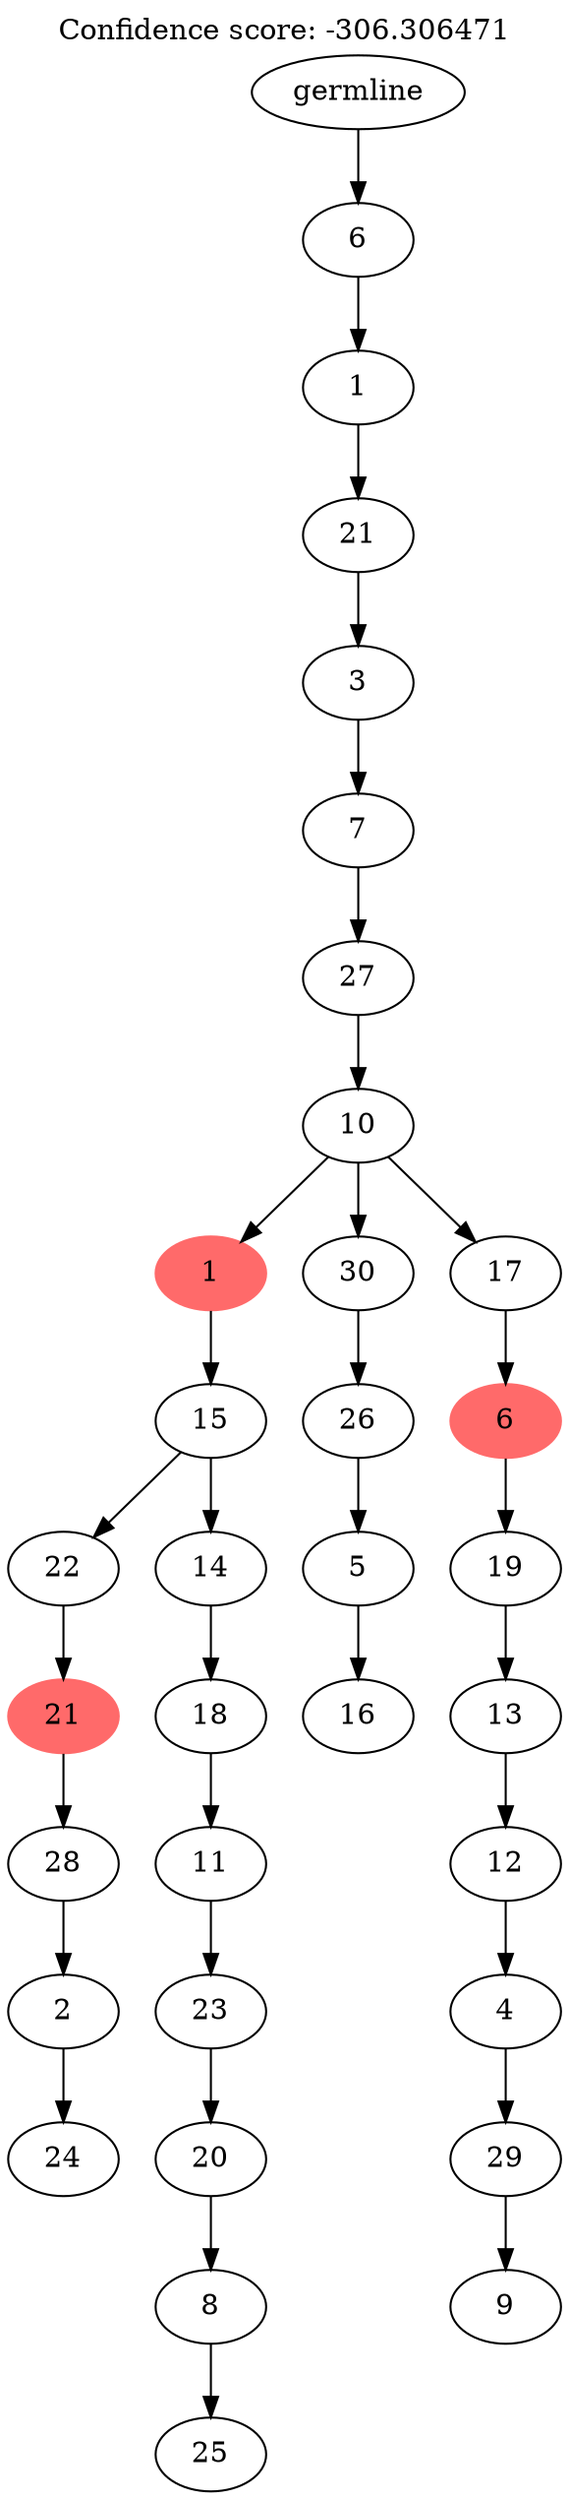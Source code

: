 digraph g {
	"32" -> "33";
	"33" [label="24"];
	"31" -> "32";
	"32" [label="2"];
	"30" -> "31";
	"31" [label="28"];
	"29" -> "30";
	"30" [color=indianred1, style=filled, label="21"];
	"27" -> "28";
	"28" [label="25"];
	"26" -> "27";
	"27" [label="8"];
	"25" -> "26";
	"26" [label="20"];
	"24" -> "25";
	"25" [label="23"];
	"23" -> "24";
	"24" [label="11"];
	"22" -> "23";
	"23" [label="18"];
	"21" -> "22";
	"22" [label="14"];
	"21" -> "29";
	"29" [label="22"];
	"20" -> "21";
	"21" [label="15"];
	"18" -> "19";
	"19" [label="16"];
	"17" -> "18";
	"18" [label="5"];
	"16" -> "17";
	"17" [label="26"];
	"14" -> "15";
	"15" [label="9"];
	"13" -> "14";
	"14" [label="29"];
	"12" -> "13";
	"13" [label="4"];
	"11" -> "12";
	"12" [label="12"];
	"10" -> "11";
	"11" [label="13"];
	"9" -> "10";
	"10" [label="19"];
	"8" -> "9";
	"9" [color=indianred1, style=filled, label="6"];
	"7" -> "8";
	"8" [label="17"];
	"7" -> "16";
	"16" [label="30"];
	"7" -> "20";
	"20" [color=indianred1, style=filled, label="1"];
	"6" -> "7";
	"7" [label="10"];
	"5" -> "6";
	"6" [label="27"];
	"4" -> "5";
	"5" [label="7"];
	"3" -> "4";
	"4" [label="3"];
	"2" -> "3";
	"3" [label="21"];
	"1" -> "2";
	"2" [label="1"];
	"0" -> "1";
	"1" [label="6"];
	"0" [label="germline"];
	labelloc="t";
	label="Confidence score: -306.306471";
}
